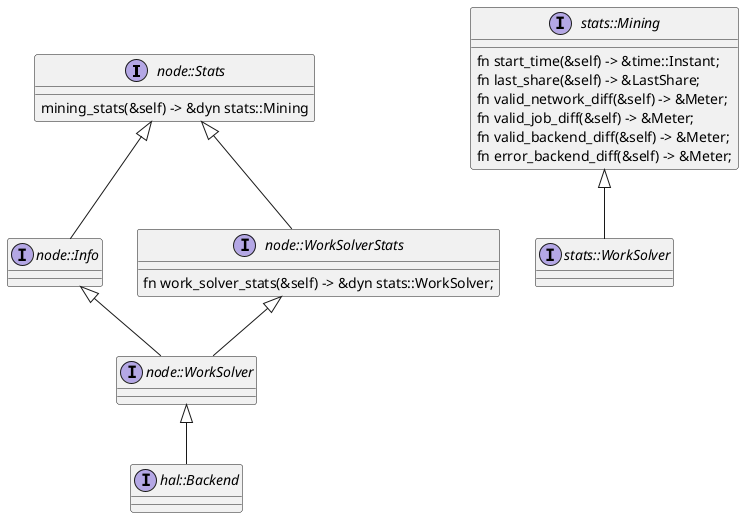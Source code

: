 @startuml

interface node::Stats {
  mining_stats(&self) -> &dyn stats::Mining
}

interface node::Info {
}

interface node::WorkSolver {
}

interface node::WorkSolverStats {
  fn work_solver_stats(&self) -> &dyn stats::WorkSolver;
}

interface hal::Backend

node::Stats <|-- node::Info
node::Stats <|-- node::WorkSolverStats
node::Info <|-- node::WorkSolver
node::WorkSolverStats <|-- node::WorkSolver
node::WorkSolver <|-- hal::Backend

interface stats::Mining {
    fn start_time(&self) -> &time::Instant;
    fn last_share(&self) -> &LastShare;
    fn valid_network_diff(&self) -> &Meter;
    fn valid_job_diff(&self) -> &Meter;
    fn valid_backend_diff(&self) -> &Meter;
    fn error_backend_diff(&self) -> &Meter;
}

interface stats::WorkSolver

stats::Mining <|-- stats::WorkSolver

@enduml